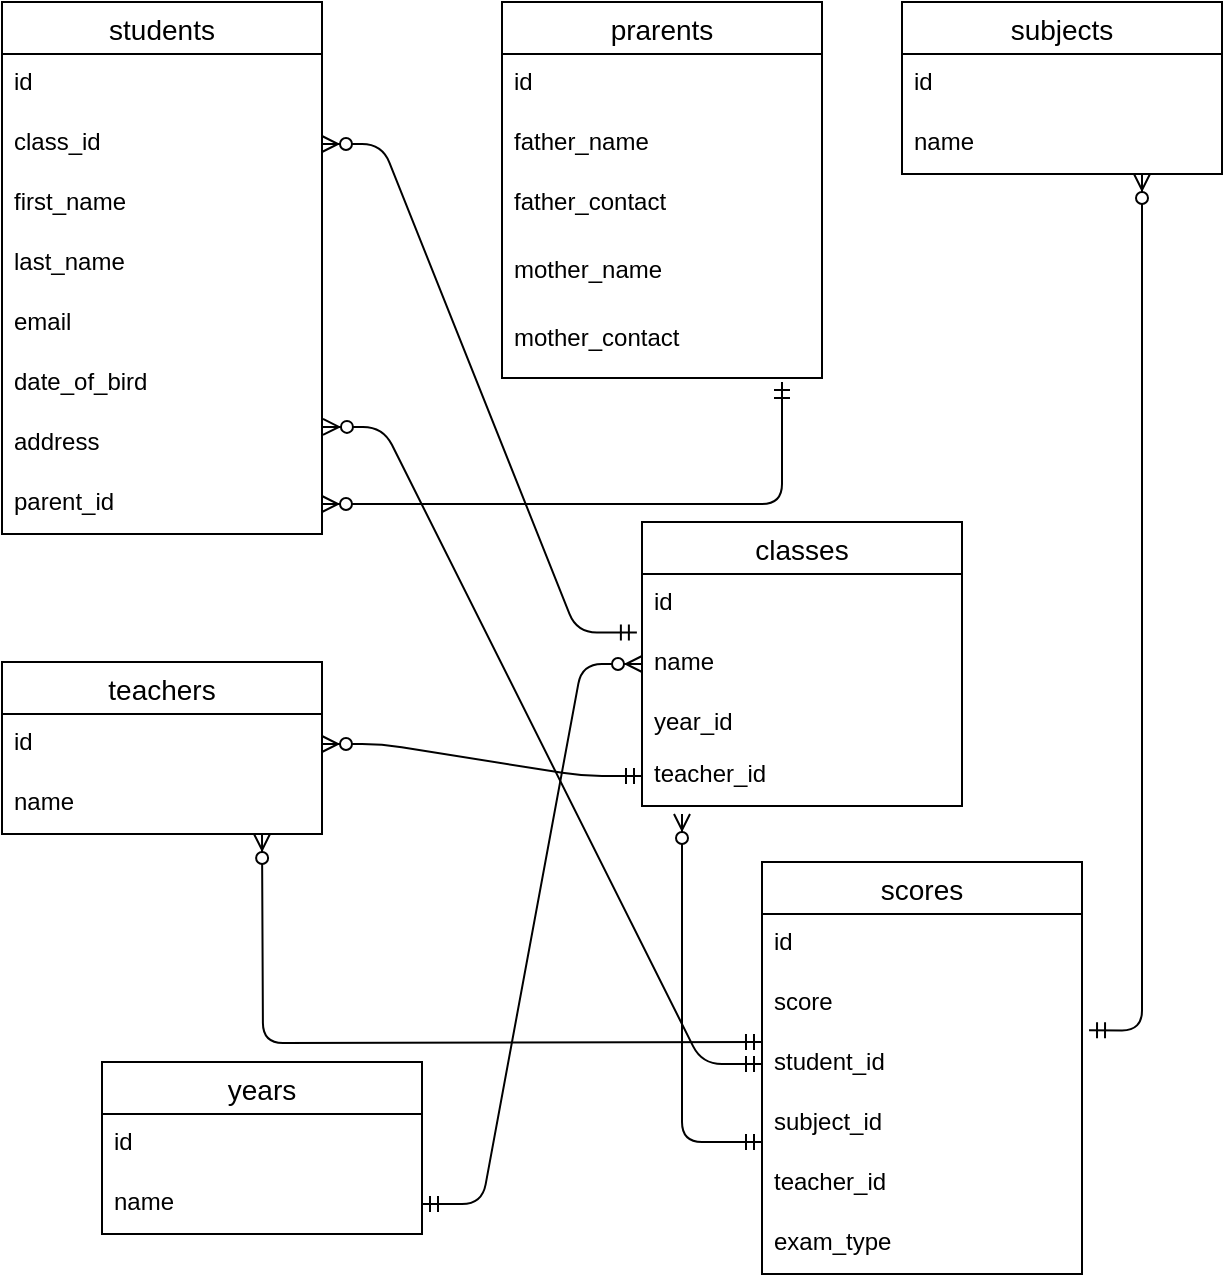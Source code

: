 <mxfile version="14.7.0" type="github">
  <diagram id="bGctF1a1STim5Rrv-n0j" name="Page-1">
    <mxGraphModel dx="1488" dy="681" grid="1" gridSize="10" guides="1" tooltips="1" connect="1" arrows="1" fold="1" page="1" pageScale="1" pageWidth="850" pageHeight="1100" math="0" shadow="0">
      <root>
        <mxCell id="0" />
        <mxCell id="1" parent="0" />
        <mxCell id="rHUSLJ_-E44Ua1e7FA45-7" value="students" style="swimlane;fontStyle=0;childLayout=stackLayout;horizontal=1;startSize=26;horizontalStack=0;resizeParent=1;resizeParentMax=0;resizeLast=0;collapsible=1;marginBottom=0;align=center;fontSize=14;" vertex="1" parent="1">
          <mxGeometry x="10" y="200" width="160" height="266" as="geometry" />
        </mxCell>
        <mxCell id="rHUSLJ_-E44Ua1e7FA45-8" value="id" style="text;strokeColor=none;fillColor=none;spacingLeft=4;spacingRight=4;overflow=hidden;rotatable=0;points=[[0,0.5],[1,0.5]];portConstraint=eastwest;fontSize=12;" vertex="1" parent="rHUSLJ_-E44Ua1e7FA45-7">
          <mxGeometry y="26" width="160" height="30" as="geometry" />
        </mxCell>
        <mxCell id="rHUSLJ_-E44Ua1e7FA45-29" value="class_id" style="text;strokeColor=none;fillColor=none;spacingLeft=4;spacingRight=4;overflow=hidden;rotatable=0;points=[[0,0.5],[1,0.5]];portConstraint=eastwest;fontSize=12;" vertex="1" parent="rHUSLJ_-E44Ua1e7FA45-7">
          <mxGeometry y="56" width="160" height="30" as="geometry" />
        </mxCell>
        <mxCell id="rHUSLJ_-E44Ua1e7FA45-9" value="first_name" style="text;strokeColor=none;fillColor=none;spacingLeft=4;spacingRight=4;overflow=hidden;rotatable=0;points=[[0,0.5],[1,0.5]];portConstraint=eastwest;fontSize=12;" vertex="1" parent="rHUSLJ_-E44Ua1e7FA45-7">
          <mxGeometry y="86" width="160" height="30" as="geometry" />
        </mxCell>
        <mxCell id="rHUSLJ_-E44Ua1e7FA45-10" value="last_name" style="text;strokeColor=none;fillColor=none;spacingLeft=4;spacingRight=4;overflow=hidden;rotatable=0;points=[[0,0.5],[1,0.5]];portConstraint=eastwest;fontSize=12;" vertex="1" parent="rHUSLJ_-E44Ua1e7FA45-7">
          <mxGeometry y="116" width="160" height="30" as="geometry" />
        </mxCell>
        <mxCell id="rHUSLJ_-E44Ua1e7FA45-12" value="email" style="text;strokeColor=none;fillColor=none;spacingLeft=4;spacingRight=4;overflow=hidden;rotatable=0;points=[[0,0.5],[1,0.5]];portConstraint=eastwest;fontSize=12;" vertex="1" parent="rHUSLJ_-E44Ua1e7FA45-7">
          <mxGeometry y="146" width="160" height="30" as="geometry" />
        </mxCell>
        <mxCell id="rHUSLJ_-E44Ua1e7FA45-13" value="date_of_bird" style="text;strokeColor=none;fillColor=none;spacingLeft=4;spacingRight=4;overflow=hidden;rotatable=0;points=[[0,0.5],[1,0.5]];portConstraint=eastwest;fontSize=12;" vertex="1" parent="rHUSLJ_-E44Ua1e7FA45-7">
          <mxGeometry y="176" width="160" height="30" as="geometry" />
        </mxCell>
        <mxCell id="rHUSLJ_-E44Ua1e7FA45-73" value="address" style="text;strokeColor=none;fillColor=none;spacingLeft=4;spacingRight=4;overflow=hidden;rotatable=0;points=[[0,0.5],[1,0.5]];portConstraint=eastwest;fontSize=12;" vertex="1" parent="rHUSLJ_-E44Ua1e7FA45-7">
          <mxGeometry y="206" width="160" height="30" as="geometry" />
        </mxCell>
        <mxCell id="rHUSLJ_-E44Ua1e7FA45-14" value="parent_id" style="text;strokeColor=none;fillColor=none;spacingLeft=4;spacingRight=4;overflow=hidden;rotatable=0;points=[[0,0.5],[1,0.5]];portConstraint=eastwest;fontSize=12;" vertex="1" parent="rHUSLJ_-E44Ua1e7FA45-7">
          <mxGeometry y="236" width="160" height="30" as="geometry" />
        </mxCell>
        <mxCell id="rHUSLJ_-E44Ua1e7FA45-15" value="years" style="swimlane;fontStyle=0;childLayout=stackLayout;horizontal=1;startSize=26;horizontalStack=0;resizeParent=1;resizeParentMax=0;resizeLast=0;collapsible=1;marginBottom=0;align=center;fontSize=14;" vertex="1" parent="1">
          <mxGeometry x="60" y="730" width="160" height="86" as="geometry" />
        </mxCell>
        <mxCell id="rHUSLJ_-E44Ua1e7FA45-16" value="id" style="text;strokeColor=none;fillColor=none;spacingLeft=4;spacingRight=4;overflow=hidden;rotatable=0;points=[[0,0.5],[1,0.5]];portConstraint=eastwest;fontSize=12;" vertex="1" parent="rHUSLJ_-E44Ua1e7FA45-15">
          <mxGeometry y="26" width="160" height="30" as="geometry" />
        </mxCell>
        <mxCell id="rHUSLJ_-E44Ua1e7FA45-17" value="name" style="text;strokeColor=none;fillColor=none;spacingLeft=4;spacingRight=4;overflow=hidden;rotatable=0;points=[[0,0.5],[1,0.5]];portConstraint=eastwest;fontSize=12;" vertex="1" parent="rHUSLJ_-E44Ua1e7FA45-15">
          <mxGeometry y="56" width="160" height="30" as="geometry" />
        </mxCell>
        <mxCell id="rHUSLJ_-E44Ua1e7FA45-19" value="classes" style="swimlane;fontStyle=0;childLayout=stackLayout;horizontal=1;startSize=26;horizontalStack=0;resizeParent=1;resizeParentMax=0;resizeLast=0;collapsible=1;marginBottom=0;align=center;fontSize=14;" vertex="1" parent="1">
          <mxGeometry x="330" y="460" width="160" height="142" as="geometry" />
        </mxCell>
        <mxCell id="rHUSLJ_-E44Ua1e7FA45-20" value="id" style="text;strokeColor=none;fillColor=none;spacingLeft=4;spacingRight=4;overflow=hidden;rotatable=0;points=[[0,0.5],[1,0.5]];portConstraint=eastwest;fontSize=12;" vertex="1" parent="rHUSLJ_-E44Ua1e7FA45-19">
          <mxGeometry y="26" width="160" height="30" as="geometry" />
        </mxCell>
        <mxCell id="rHUSLJ_-E44Ua1e7FA45-21" value="name" style="text;strokeColor=none;fillColor=none;spacingLeft=4;spacingRight=4;overflow=hidden;rotatable=0;points=[[0,0.5],[1,0.5]];portConstraint=eastwest;fontSize=12;" vertex="1" parent="rHUSLJ_-E44Ua1e7FA45-19">
          <mxGeometry y="56" width="160" height="30" as="geometry" />
        </mxCell>
        <mxCell id="rHUSLJ_-E44Ua1e7FA45-22" value="year_id" style="text;strokeColor=none;fillColor=none;spacingLeft=4;spacingRight=4;overflow=hidden;rotatable=0;points=[[0,0.5],[1,0.5]];portConstraint=eastwest;fontSize=12;" vertex="1" parent="rHUSLJ_-E44Ua1e7FA45-19">
          <mxGeometry y="86" width="160" height="26" as="geometry" />
        </mxCell>
        <mxCell id="rHUSLJ_-E44Ua1e7FA45-44" value="teacher_id" style="text;strokeColor=none;fillColor=none;spacingLeft=4;spacingRight=4;overflow=hidden;rotatable=0;points=[[0,0.5],[1,0.5]];portConstraint=eastwest;fontSize=12;" vertex="1" parent="rHUSLJ_-E44Ua1e7FA45-19">
          <mxGeometry y="112" width="160" height="30" as="geometry" />
        </mxCell>
        <mxCell id="rHUSLJ_-E44Ua1e7FA45-28" value="" style="edgeStyle=entityRelationEdgeStyle;fontSize=12;html=1;endArrow=ERzeroToMany;startArrow=ERmandOne;entryX=0;entryY=0.5;entryDx=0;entryDy=0;exitX=1;exitY=0.5;exitDx=0;exitDy=0;" edge="1" parent="1" source="rHUSLJ_-E44Ua1e7FA45-17" target="rHUSLJ_-E44Ua1e7FA45-21">
          <mxGeometry width="100" height="100" relative="1" as="geometry">
            <mxPoint x="220" y="580" as="sourcePoint" />
            <mxPoint x="320" y="480" as="targetPoint" />
          </mxGeometry>
        </mxCell>
        <mxCell id="rHUSLJ_-E44Ua1e7FA45-30" value="" style="edgeStyle=entityRelationEdgeStyle;fontSize=12;html=1;endArrow=ERzeroToMany;startArrow=ERmandOne;exitX=-0.016;exitY=-0.027;exitDx=0;exitDy=0;exitPerimeter=0;" edge="1" parent="1" source="rHUSLJ_-E44Ua1e7FA45-21" target="rHUSLJ_-E44Ua1e7FA45-29">
          <mxGeometry width="100" height="100" relative="1" as="geometry">
            <mxPoint x="210" y="650" as="sourcePoint" />
            <mxPoint x="340" y="520" as="targetPoint" />
          </mxGeometry>
        </mxCell>
        <mxCell id="rHUSLJ_-E44Ua1e7FA45-31" value="scores" style="swimlane;fontStyle=0;childLayout=stackLayout;horizontal=1;startSize=26;horizontalStack=0;resizeParent=1;resizeParentMax=0;resizeLast=0;collapsible=1;marginBottom=0;align=center;fontSize=14;" vertex="1" parent="1">
          <mxGeometry x="390" y="630" width="160" height="206" as="geometry" />
        </mxCell>
        <mxCell id="rHUSLJ_-E44Ua1e7FA45-32" value="id" style="text;strokeColor=none;fillColor=none;spacingLeft=4;spacingRight=4;overflow=hidden;rotatable=0;points=[[0,0.5],[1,0.5]];portConstraint=eastwest;fontSize=12;" vertex="1" parent="rHUSLJ_-E44Ua1e7FA45-31">
          <mxGeometry y="26" width="160" height="30" as="geometry" />
        </mxCell>
        <mxCell id="rHUSLJ_-E44Ua1e7FA45-33" value="score" style="text;strokeColor=none;fillColor=none;spacingLeft=4;spacingRight=4;overflow=hidden;rotatable=0;points=[[0,0.5],[1,0.5]];portConstraint=eastwest;fontSize=12;" vertex="1" parent="rHUSLJ_-E44Ua1e7FA45-31">
          <mxGeometry y="56" width="160" height="30" as="geometry" />
        </mxCell>
        <mxCell id="rHUSLJ_-E44Ua1e7FA45-34" value="student_id" style="text;strokeColor=none;fillColor=none;spacingLeft=4;spacingRight=4;overflow=hidden;rotatable=0;points=[[0,0.5],[1,0.5]];portConstraint=eastwest;fontSize=12;" vertex="1" parent="rHUSLJ_-E44Ua1e7FA45-31">
          <mxGeometry y="86" width="160" height="30" as="geometry" />
        </mxCell>
        <mxCell id="rHUSLJ_-E44Ua1e7FA45-35" value="subject_id" style="text;strokeColor=none;fillColor=none;spacingLeft=4;spacingRight=4;overflow=hidden;rotatable=0;points=[[0,0.5],[1,0.5]];portConstraint=eastwest;fontSize=12;" vertex="1" parent="rHUSLJ_-E44Ua1e7FA45-31">
          <mxGeometry y="116" width="160" height="30" as="geometry" />
        </mxCell>
        <mxCell id="rHUSLJ_-E44Ua1e7FA45-48" value="teacher_id" style="text;strokeColor=none;fillColor=none;spacingLeft=4;spacingRight=4;overflow=hidden;rotatable=0;points=[[0,0.5],[1,0.5]];portConstraint=eastwest;fontSize=12;" vertex="1" parent="rHUSLJ_-E44Ua1e7FA45-31">
          <mxGeometry y="146" width="160" height="30" as="geometry" />
        </mxCell>
        <mxCell id="rHUSLJ_-E44Ua1e7FA45-53" value="exam_type" style="text;strokeColor=none;fillColor=none;spacingLeft=4;spacingRight=4;overflow=hidden;rotatable=0;points=[[0,0.5],[1,0.5]];portConstraint=eastwest;fontSize=12;" vertex="1" parent="rHUSLJ_-E44Ua1e7FA45-31">
          <mxGeometry y="176" width="160" height="30" as="geometry" />
        </mxCell>
        <mxCell id="rHUSLJ_-E44Ua1e7FA45-36" value="subjects" style="swimlane;fontStyle=0;childLayout=stackLayout;horizontal=1;startSize=26;horizontalStack=0;resizeParent=1;resizeParentMax=0;resizeLast=0;collapsible=1;marginBottom=0;align=center;fontSize=14;" vertex="1" parent="1">
          <mxGeometry x="460" y="200" width="160" height="86" as="geometry" />
        </mxCell>
        <mxCell id="rHUSLJ_-E44Ua1e7FA45-37" value="id" style="text;strokeColor=none;fillColor=none;spacingLeft=4;spacingRight=4;overflow=hidden;rotatable=0;points=[[0,0.5],[1,0.5]];portConstraint=eastwest;fontSize=12;" vertex="1" parent="rHUSLJ_-E44Ua1e7FA45-36">
          <mxGeometry y="26" width="160" height="30" as="geometry" />
        </mxCell>
        <mxCell id="rHUSLJ_-E44Ua1e7FA45-38" value="name" style="text;strokeColor=none;fillColor=none;spacingLeft=4;spacingRight=4;overflow=hidden;rotatable=0;points=[[0,0.5],[1,0.5]];portConstraint=eastwest;fontSize=12;" vertex="1" parent="rHUSLJ_-E44Ua1e7FA45-36">
          <mxGeometry y="56" width="160" height="30" as="geometry" />
        </mxCell>
        <mxCell id="rHUSLJ_-E44Ua1e7FA45-41" value="teachers" style="swimlane;fontStyle=0;childLayout=stackLayout;horizontal=1;startSize=26;horizontalStack=0;resizeParent=1;resizeParentMax=0;resizeLast=0;collapsible=1;marginBottom=0;align=center;fontSize=14;" vertex="1" parent="1">
          <mxGeometry x="10" y="530" width="160" height="86" as="geometry" />
        </mxCell>
        <mxCell id="rHUSLJ_-E44Ua1e7FA45-42" value="id" style="text;strokeColor=none;fillColor=none;spacingLeft=4;spacingRight=4;overflow=hidden;rotatable=0;points=[[0,0.5],[1,0.5]];portConstraint=eastwest;fontSize=12;" vertex="1" parent="rHUSLJ_-E44Ua1e7FA45-41">
          <mxGeometry y="26" width="160" height="30" as="geometry" />
        </mxCell>
        <mxCell id="rHUSLJ_-E44Ua1e7FA45-43" value="name" style="text;strokeColor=none;fillColor=none;spacingLeft=4;spacingRight=4;overflow=hidden;rotatable=0;points=[[0,0.5],[1,0.5]];portConstraint=eastwest;fontSize=12;" vertex="1" parent="rHUSLJ_-E44Ua1e7FA45-41">
          <mxGeometry y="56" width="160" height="30" as="geometry" />
        </mxCell>
        <mxCell id="rHUSLJ_-E44Ua1e7FA45-45" value="" style="edgeStyle=entityRelationEdgeStyle;fontSize=12;html=1;endArrow=ERzeroToMany;startArrow=ERmandOne;entryX=1;entryY=0.5;entryDx=0;entryDy=0;" edge="1" parent="1" source="rHUSLJ_-E44Ua1e7FA45-44" target="rHUSLJ_-E44Ua1e7FA45-42">
          <mxGeometry width="100" height="100" relative="1" as="geometry">
            <mxPoint x="330" y="760" as="sourcePoint" />
            <mxPoint x="290" y="250.0" as="targetPoint" />
          </mxGeometry>
        </mxCell>
        <mxCell id="rHUSLJ_-E44Ua1e7FA45-50" value="" style="edgeStyle=orthogonalEdgeStyle;fontSize=12;html=1;endArrow=ERzeroToMany;startArrow=ERmandOne;" edge="1" parent="1">
          <mxGeometry width="100" height="100" relative="1" as="geometry">
            <mxPoint x="390" y="720" as="sourcePoint" />
            <mxPoint x="140" y="616" as="targetPoint" />
          </mxGeometry>
        </mxCell>
        <mxCell id="rHUSLJ_-E44Ua1e7FA45-60" value="" style="fontSize=12;html=1;endArrow=ERzeroToMany;startArrow=ERmandOne;edgeStyle=orthogonalEdgeStyle;elbow=vertical;exitX=1.022;exitY=-0.061;exitDx=0;exitDy=0;exitPerimeter=0;" edge="1" parent="1" source="rHUSLJ_-E44Ua1e7FA45-34" target="rHUSLJ_-E44Ua1e7FA45-38">
          <mxGeometry width="100" height="100" relative="1" as="geometry">
            <mxPoint x="560" y="771" as="sourcePoint" />
            <mxPoint x="460.8" y="454.17" as="targetPoint" />
            <Array as="points">
              <mxPoint x="580" y="714" />
            </Array>
          </mxGeometry>
        </mxCell>
        <mxCell id="rHUSLJ_-E44Ua1e7FA45-66" value="prarents" style="swimlane;fontStyle=0;childLayout=stackLayout;horizontal=1;startSize=26;horizontalStack=0;resizeParent=1;resizeParentMax=0;resizeLast=0;collapsible=1;marginBottom=0;align=center;fontSize=14;" vertex="1" parent="1">
          <mxGeometry x="260" y="200" width="160" height="188" as="geometry" />
        </mxCell>
        <mxCell id="rHUSLJ_-E44Ua1e7FA45-67" value="id" style="text;strokeColor=none;fillColor=none;spacingLeft=4;spacingRight=4;overflow=hidden;rotatable=0;points=[[0,0.5],[1,0.5]];portConstraint=eastwest;fontSize=12;" vertex="1" parent="rHUSLJ_-E44Ua1e7FA45-66">
          <mxGeometry y="26" width="160" height="30" as="geometry" />
        </mxCell>
        <mxCell id="rHUSLJ_-E44Ua1e7FA45-68" value="father_name" style="text;strokeColor=none;fillColor=none;spacingLeft=4;spacingRight=4;overflow=hidden;rotatable=0;points=[[0,0.5],[1,0.5]];portConstraint=eastwest;fontSize=12;" vertex="1" parent="rHUSLJ_-E44Ua1e7FA45-66">
          <mxGeometry y="56" width="160" height="30" as="geometry" />
        </mxCell>
        <mxCell id="rHUSLJ_-E44Ua1e7FA45-69" value="father_contact" style="text;strokeColor=none;fillColor=none;spacingLeft=4;spacingRight=4;overflow=hidden;rotatable=0;points=[[0,0.5],[1,0.5]];portConstraint=eastwest;fontSize=12;" vertex="1" parent="rHUSLJ_-E44Ua1e7FA45-66">
          <mxGeometry y="86" width="160" height="34" as="geometry" />
        </mxCell>
        <mxCell id="rHUSLJ_-E44Ua1e7FA45-70" value="mother_name" style="text;strokeColor=none;fillColor=none;spacingLeft=4;spacingRight=4;overflow=hidden;rotatable=0;points=[[0,0.5],[1,0.5]];portConstraint=eastwest;fontSize=12;" vertex="1" parent="rHUSLJ_-E44Ua1e7FA45-66">
          <mxGeometry y="120" width="160" height="34" as="geometry" />
        </mxCell>
        <mxCell id="rHUSLJ_-E44Ua1e7FA45-71" value="mother_contact" style="text;strokeColor=none;fillColor=none;spacingLeft=4;spacingRight=4;overflow=hidden;rotatable=0;points=[[0,0.5],[1,0.5]];portConstraint=eastwest;fontSize=12;" vertex="1" parent="rHUSLJ_-E44Ua1e7FA45-66">
          <mxGeometry y="154" width="160" height="34" as="geometry" />
        </mxCell>
        <mxCell id="rHUSLJ_-E44Ua1e7FA45-74" value="" style="edgeStyle=orthogonalEdgeStyle;fontSize=12;html=1;endArrow=ERzeroToMany;startArrow=ERmandOne;entryX=1;entryY=0.5;entryDx=0;entryDy=0;" edge="1" parent="1" target="rHUSLJ_-E44Ua1e7FA45-14">
          <mxGeometry width="100" height="100" relative="1" as="geometry">
            <mxPoint x="400" y="390" as="sourcePoint" />
            <mxPoint x="50" y="340" as="targetPoint" />
            <Array as="points">
              <mxPoint x="400" y="451" />
            </Array>
          </mxGeometry>
        </mxCell>
        <mxCell id="rHUSLJ_-E44Ua1e7FA45-75" value="" style="edgeStyle=orthogonalEdgeStyle;fontSize=12;html=1;endArrow=ERzeroToMany;startArrow=ERmandOne;exitX=0;exitY=0.8;exitDx=0;exitDy=0;exitPerimeter=0;entryX=0.125;entryY=1.133;entryDx=0;entryDy=0;entryPerimeter=0;" edge="1" parent="1" source="rHUSLJ_-E44Ua1e7FA45-35" target="rHUSLJ_-E44Ua1e7FA45-44">
          <mxGeometry width="100" height="100" relative="1" as="geometry">
            <mxPoint x="380" y="770" as="sourcePoint" />
            <mxPoint x="350" y="620" as="targetPoint" />
            <Array as="points">
              <mxPoint x="350" y="770" />
            </Array>
          </mxGeometry>
        </mxCell>
        <mxCell id="rHUSLJ_-E44Ua1e7FA45-77" value="" style="edgeStyle=entityRelationEdgeStyle;fontSize=12;html=1;endArrow=ERzeroToMany;startArrow=ERmandOne;entryX=1.003;entryY=0.215;entryDx=0;entryDy=0;entryPerimeter=0;" edge="1" parent="1" source="rHUSLJ_-E44Ua1e7FA45-34" target="rHUSLJ_-E44Ua1e7FA45-73">
          <mxGeometry width="100" height="100" relative="1" as="geometry">
            <mxPoint x="310" y="750" as="sourcePoint" />
            <mxPoint x="262.56" y="358" as="targetPoint" />
          </mxGeometry>
        </mxCell>
      </root>
    </mxGraphModel>
  </diagram>
</mxfile>

